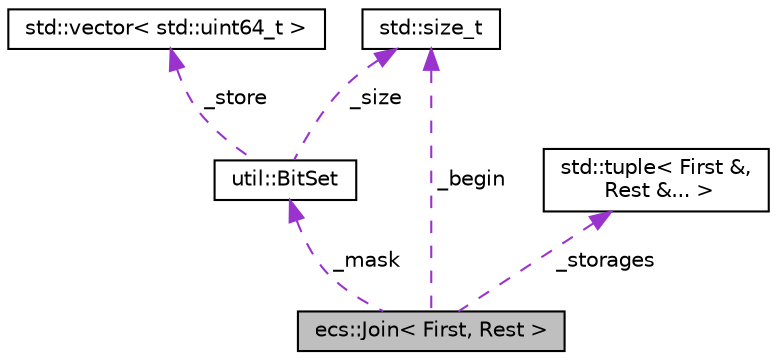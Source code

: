 digraph "ecs::Join&lt; First, Rest &gt;"
{
 // LATEX_PDF_SIZE
  edge [fontname="Helvetica",fontsize="10",labelfontname="Helvetica",labelfontsize="10"];
  node [fontname="Helvetica",fontsize="10",shape=record];
  Node1 [label="ecs::Join\< First, Rest \>",height=0.2,width=0.4,color="black", fillcolor="grey75", style="filled", fontcolor="black",tooltip="Container of joined values."];
  Node2 -> Node1 [dir="back",color="darkorchid3",fontsize="10",style="dashed",label=" _mask" ,fontname="Helvetica"];
  Node2 [label="util::BitSet",height=0.2,width=0.4,color="black", fillcolor="white", style="filled",URL="$classutil_1_1_bit_set.html",tooltip="Mimics the API of std::bitset but with the dynamic properties of std::vector<bool>"];
  Node3 -> Node2 [dir="back",color="darkorchid3",fontsize="10",style="dashed",label=" _store" ,fontname="Helvetica"];
  Node3 [label="std::vector\< std::uint64_t \>",height=0.2,width=0.4,color="black", fillcolor="white", style="filled",URL="/home/runner/work/Bomberman-Global-Offensive/Bomberman-Global-Offensive/doc/external/cppreference-doxygen-web.tag.xml$cpp/container/vector.html",tooltip=" "];
  Node4 -> Node2 [dir="back",color="darkorchid3",fontsize="10",style="dashed",label=" _size" ,fontname="Helvetica"];
  Node4 [label="std::size_t",height=0.2,width=0.4,color="black", fillcolor="white", style="filled",URL="/home/runner/work/Bomberman-Global-Offensive/Bomberman-Global-Offensive/doc/external/cppreference-doxygen-web.tag.xml$cpp/types/size_t.html",tooltip=" "];
  Node5 -> Node1 [dir="back",color="darkorchid3",fontsize="10",style="dashed",label=" _storages" ,fontname="Helvetica"];
  Node5 [label="std::tuple\< First &,\l Rest &... \>",height=0.2,width=0.4,color="black", fillcolor="white", style="filled",URL="/home/runner/work/Bomberman-Global-Offensive/Bomberman-Global-Offensive/doc/external/cppreference-doxygen-web.tag.xml$cpp/utility/tuple.html",tooltip=" "];
  Node4 -> Node1 [dir="back",color="darkorchid3",fontsize="10",style="dashed",label=" _begin" ,fontname="Helvetica"];
}
